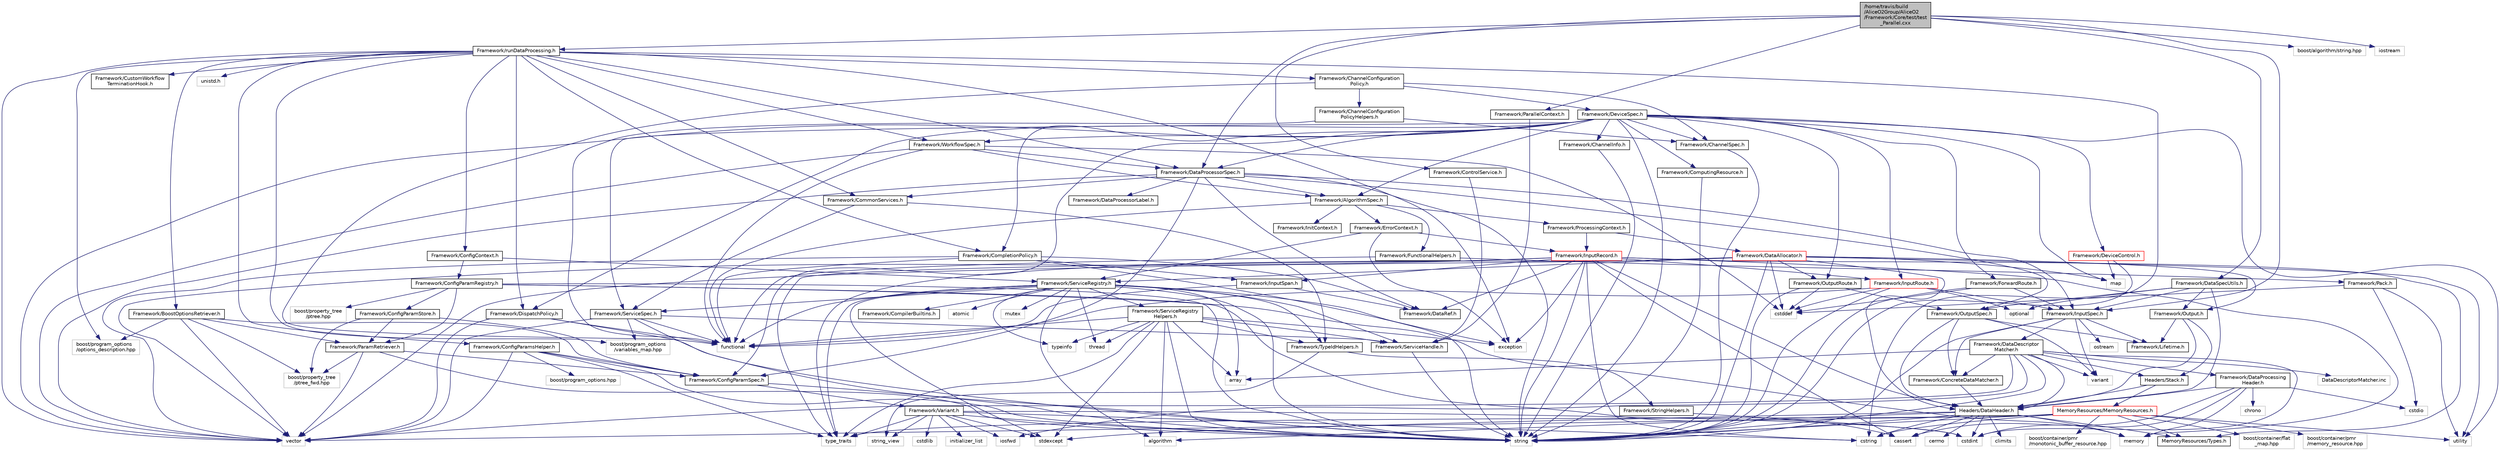 digraph "/home/travis/build/AliceO2Group/AliceO2/Framework/Core/test/test_Parallel.cxx"
{
 // INTERACTIVE_SVG=YES
  bgcolor="transparent";
  edge [fontname="Helvetica",fontsize="10",labelfontname="Helvetica",labelfontsize="10"];
  node [fontname="Helvetica",fontsize="10",shape=record];
  Node0 [label="/home/travis/build\l/AliceO2Group/AliceO2\l/Framework/Core/test/test\l_Parallel.cxx",height=0.2,width=0.4,color="black", fillcolor="grey75", style="filled", fontcolor="black"];
  Node0 -> Node1 [color="midnightblue",fontsize="10",style="solid",fontname="Helvetica"];
  Node1 [label="Framework/InputSpec.h",height=0.2,width=0.4,color="black",URL="$d5/d3f/InputSpec_8h.html"];
  Node1 -> Node2 [color="midnightblue",fontsize="10",style="solid",fontname="Helvetica"];
  Node2 [label="Framework/Lifetime.h",height=0.2,width=0.4,color="black",URL="$dc/dca/Lifetime_8h.html"];
  Node1 -> Node3 [color="midnightblue",fontsize="10",style="solid",fontname="Helvetica"];
  Node3 [label="Framework/ConcreteDataMatcher.h",height=0.2,width=0.4,color="black",URL="$d0/d1b/ConcreteDataMatcher_8h.html"];
  Node3 -> Node4 [color="midnightblue",fontsize="10",style="solid",fontname="Helvetica"];
  Node4 [label="Headers/DataHeader.h",height=0.2,width=0.4,color="black",URL="$dc/dcd/DataHeader_8h.html"];
  Node4 -> Node5 [color="midnightblue",fontsize="10",style="solid",fontname="Helvetica"];
  Node5 [label="cstdint",height=0.2,width=0.4,color="grey75"];
  Node4 -> Node6 [color="midnightblue",fontsize="10",style="solid",fontname="Helvetica"];
  Node6 [label="memory",height=0.2,width=0.4,color="grey75"];
  Node4 -> Node7 [color="midnightblue",fontsize="10",style="solid",fontname="Helvetica"];
  Node7 [label="cassert",height=0.2,width=0.4,color="grey75"];
  Node4 -> Node8 [color="midnightblue",fontsize="10",style="solid",fontname="Helvetica"];
  Node8 [label="cstring",height=0.2,width=0.4,color="grey75"];
  Node4 -> Node9 [color="midnightblue",fontsize="10",style="solid",fontname="Helvetica"];
  Node9 [label="algorithm",height=0.2,width=0.4,color="grey75"];
  Node4 -> Node10 [color="midnightblue",fontsize="10",style="solid",fontname="Helvetica"];
  Node10 [label="stdexcept",height=0.2,width=0.4,color="grey75"];
  Node4 -> Node11 [color="midnightblue",fontsize="10",style="solid",fontname="Helvetica"];
  Node11 [label="string",height=0.2,width=0.4,color="grey75"];
  Node4 -> Node12 [color="midnightblue",fontsize="10",style="solid",fontname="Helvetica"];
  Node12 [label="climits",height=0.2,width=0.4,color="grey75"];
  Node4 -> Node13 [color="midnightblue",fontsize="10",style="solid",fontname="Helvetica"];
  Node13 [label="MemoryResources/Types.h",height=0.2,width=0.4,color="black",URL="$d7/df8/Types_8h.html"];
  Node4 -> Node14 [color="midnightblue",fontsize="10",style="solid",fontname="Helvetica"];
  Node14 [label="cerrno",height=0.2,width=0.4,color="grey75"];
  Node1 -> Node15 [color="midnightblue",fontsize="10",style="solid",fontname="Helvetica"];
  Node15 [label="Framework/DataDescriptor\lMatcher.h",height=0.2,width=0.4,color="black",URL="$d3/da3/DataDescriptorMatcher_8h.html"];
  Node15 -> Node3 [color="midnightblue",fontsize="10",style="solid",fontname="Helvetica"];
  Node15 -> Node16 [color="midnightblue",fontsize="10",style="solid",fontname="Helvetica"];
  Node16 [label="Framework/DataProcessing\lHeader.h",height=0.2,width=0.4,color="black",URL="$d6/dc9/DataProcessingHeader_8h.html"];
  Node16 -> Node4 [color="midnightblue",fontsize="10",style="solid",fontname="Helvetica"];
  Node16 -> Node5 [color="midnightblue",fontsize="10",style="solid",fontname="Helvetica"];
  Node16 -> Node17 [color="midnightblue",fontsize="10",style="solid",fontname="Helvetica"];
  Node17 [label="cstdio",height=0.2,width=0.4,color="grey75"];
  Node16 -> Node6 [color="midnightblue",fontsize="10",style="solid",fontname="Helvetica"];
  Node16 -> Node7 [color="midnightblue",fontsize="10",style="solid",fontname="Helvetica"];
  Node16 -> Node18 [color="midnightblue",fontsize="10",style="solid",fontname="Helvetica"];
  Node18 [label="chrono",height=0.2,width=0.4,color="grey75"];
  Node15 -> Node4 [color="midnightblue",fontsize="10",style="solid",fontname="Helvetica"];
  Node15 -> Node19 [color="midnightblue",fontsize="10",style="solid",fontname="Helvetica"];
  Node19 [label="Headers/Stack.h",height=0.2,width=0.4,color="black",URL="$d4/d00/Headers_2include_2Headers_2Stack_8h.html"];
  Node19 -> Node20 [color="midnightblue",fontsize="10",style="solid",fontname="Helvetica"];
  Node20 [label="MemoryResources/MemoryResources.h",height=0.2,width=0.4,color="red",URL="$dc/d03/MemoryResources_8h.html"];
  Node20 -> Node21 [color="midnightblue",fontsize="10",style="solid",fontname="Helvetica"];
  Node21 [label="boost/container/flat\l_map.hpp",height=0.2,width=0.4,color="grey75"];
  Node20 -> Node22 [color="midnightblue",fontsize="10",style="solid",fontname="Helvetica"];
  Node22 [label="boost/container/pmr\l/memory_resource.hpp",height=0.2,width=0.4,color="grey75"];
  Node20 -> Node23 [color="midnightblue",fontsize="10",style="solid",fontname="Helvetica"];
  Node23 [label="boost/container/pmr\l/monotonic_buffer_resource.hpp",height=0.2,width=0.4,color="grey75"];
  Node20 -> Node8 [color="midnightblue",fontsize="10",style="solid",fontname="Helvetica"];
  Node20 -> Node11 [color="midnightblue",fontsize="10",style="solid",fontname="Helvetica"];
  Node20 -> Node25 [color="midnightblue",fontsize="10",style="solid",fontname="Helvetica"];
  Node25 [label="type_traits",height=0.2,width=0.4,color="grey75"];
  Node20 -> Node26 [color="midnightblue",fontsize="10",style="solid",fontname="Helvetica"];
  Node26 [label="utility",height=0.2,width=0.4,color="grey75"];
  Node20 -> Node27 [color="midnightblue",fontsize="10",style="solid",fontname="Helvetica"];
  Node27 [label="vector",height=0.2,width=0.4,color="grey75"];
  Node20 -> Node13 [color="midnightblue",fontsize="10",style="solid",fontname="Helvetica"];
  Node19 -> Node4 [color="midnightblue",fontsize="10",style="solid",fontname="Helvetica"];
  Node15 -> Node33 [color="midnightblue",fontsize="10",style="solid",fontname="Helvetica"];
  Node33 [label="array",height=0.2,width=0.4,color="grey75"];
  Node15 -> Node5 [color="midnightblue",fontsize="10",style="solid",fontname="Helvetica"];
  Node15 -> Node34 [color="midnightblue",fontsize="10",style="solid",fontname="Helvetica"];
  Node34 [label="iosfwd",height=0.2,width=0.4,color="grey75"];
  Node15 -> Node11 [color="midnightblue",fontsize="10",style="solid",fontname="Helvetica"];
  Node15 -> Node35 [color="midnightblue",fontsize="10",style="solid",fontname="Helvetica"];
  Node35 [label="variant",height=0.2,width=0.4,color="grey75"];
  Node15 -> Node27 [color="midnightblue",fontsize="10",style="solid",fontname="Helvetica"];
  Node15 -> Node36 [color="midnightblue",fontsize="10",style="solid",fontname="Helvetica"];
  Node36 [label="DataDescriptorMatcher.inc",height=0.2,width=0.4,color="grey75"];
  Node1 -> Node11 [color="midnightblue",fontsize="10",style="solid",fontname="Helvetica"];
  Node1 -> Node37 [color="midnightblue",fontsize="10",style="solid",fontname="Helvetica"];
  Node37 [label="ostream",height=0.2,width=0.4,color="grey75"];
  Node1 -> Node35 [color="midnightblue",fontsize="10",style="solid",fontname="Helvetica"];
  Node0 -> Node38 [color="midnightblue",fontsize="10",style="solid",fontname="Helvetica"];
  Node38 [label="Framework/ControlService.h",height=0.2,width=0.4,color="black",URL="$d2/d43/ControlService_8h.html"];
  Node38 -> Node39 [color="midnightblue",fontsize="10",style="solid",fontname="Helvetica"];
  Node39 [label="Framework/ServiceHandle.h",height=0.2,width=0.4,color="black",URL="$d3/d28/ServiceHandle_8h.html"];
  Node39 -> Node11 [color="midnightblue",fontsize="10",style="solid",fontname="Helvetica"];
  Node0 -> Node40 [color="midnightblue",fontsize="10",style="solid",fontname="Helvetica"];
  Node40 [label="Framework/DataProcessorSpec.h",height=0.2,width=0.4,color="black",URL="$d0/df4/DataProcessorSpec_8h.html"];
  Node40 -> Node41 [color="midnightblue",fontsize="10",style="solid",fontname="Helvetica"];
  Node41 [label="Framework/AlgorithmSpec.h",height=0.2,width=0.4,color="black",URL="$d0/d14/AlgorithmSpec_8h.html"];
  Node41 -> Node42 [color="midnightblue",fontsize="10",style="solid",fontname="Helvetica"];
  Node42 [label="Framework/ProcessingContext.h",height=0.2,width=0.4,color="black",URL="$de/d6a/ProcessingContext_8h.html"];
  Node42 -> Node43 [color="midnightblue",fontsize="10",style="solid",fontname="Helvetica"];
  Node43 [label="Framework/InputRecord.h",height=0.2,width=0.4,color="red",URL="$d6/d5c/InputRecord_8h.html"];
  Node43 -> Node44 [color="midnightblue",fontsize="10",style="solid",fontname="Helvetica"];
  Node44 [label="Framework/DataRef.h",height=0.2,width=0.4,color="black",URL="$d5/dfb/DataRef_8h.html"];
  Node43 -> Node81 [color="midnightblue",fontsize="10",style="solid",fontname="Helvetica"];
  Node81 [label="Framework/InputRoute.h",height=0.2,width=0.4,color="red",URL="$d5/d19/InputRoute_8h.html"];
  Node81 -> Node1 [color="midnightblue",fontsize="10",style="solid",fontname="Helvetica"];
  Node81 -> Node85 [color="midnightblue",fontsize="10",style="solid",fontname="Helvetica"];
  Node85 [label="cstddef",height=0.2,width=0.4,color="grey75"];
  Node81 -> Node11 [color="midnightblue",fontsize="10",style="solid",fontname="Helvetica"];
  Node81 -> Node84 [color="midnightblue",fontsize="10",style="solid",fontname="Helvetica"];
  Node84 [label="functional",height=0.2,width=0.4,color="grey75"];
  Node81 -> Node78 [color="midnightblue",fontsize="10",style="solid",fontname="Helvetica"];
  Node78 [label="optional",height=0.2,width=0.4,color="grey75"];
  Node43 -> Node86 [color="midnightblue",fontsize="10",style="solid",fontname="Helvetica"];
  Node86 [label="Framework/InputSpan.h",height=0.2,width=0.4,color="black",URL="$da/d0f/InputSpan_8h.html"];
  Node86 -> Node44 [color="midnightblue",fontsize="10",style="solid",fontname="Helvetica"];
  Node86 -> Node84 [color="midnightblue",fontsize="10",style="solid",fontname="Helvetica"];
  Node43 -> Node13 [color="midnightblue",fontsize="10",style="solid",fontname="Helvetica"];
  Node43 -> Node4 [color="midnightblue",fontsize="10",style="solid",fontname="Helvetica"];
  Node43 -> Node11 [color="midnightblue",fontsize="10",style="solid",fontname="Helvetica"];
  Node43 -> Node27 [color="midnightblue",fontsize="10",style="solid",fontname="Helvetica"];
  Node43 -> Node8 [color="midnightblue",fontsize="10",style="solid",fontname="Helvetica"];
  Node43 -> Node7 [color="midnightblue",fontsize="10",style="solid",fontname="Helvetica"];
  Node43 -> Node89 [color="midnightblue",fontsize="10",style="solid",fontname="Helvetica"];
  Node89 [label="exception",height=0.2,width=0.4,color="grey75"];
  Node43 -> Node6 [color="midnightblue",fontsize="10",style="solid",fontname="Helvetica"];
  Node43 -> Node25 [color="midnightblue",fontsize="10",style="solid",fontname="Helvetica"];
  Node42 -> Node90 [color="midnightblue",fontsize="10",style="solid",fontname="Helvetica"];
  Node90 [label="Framework/DataAllocator.h",height=0.2,width=0.4,color="red",URL="$d1/d28/DataAllocator_8h.html"];
  Node90 -> Node77 [color="midnightblue",fontsize="10",style="solid",fontname="Helvetica"];
  Node77 [label="Framework/Output.h",height=0.2,width=0.4,color="black",URL="$d3/ddf/Output_8h.html"];
  Node77 -> Node4 [color="midnightblue",fontsize="10",style="solid",fontname="Helvetica"];
  Node77 -> Node2 [color="midnightblue",fontsize="10",style="solid",fontname="Helvetica"];
  Node77 -> Node19 [color="midnightblue",fontsize="10",style="solid",fontname="Helvetica"];
  Node90 -> Node100 [color="midnightblue",fontsize="10",style="solid",fontname="Helvetica"];
  Node100 [label="Framework/OutputRoute.h",height=0.2,width=0.4,color="black",URL="$d6/df4/OutputRoute_8h.html"];
  Node100 -> Node76 [color="midnightblue",fontsize="10",style="solid",fontname="Helvetica"];
  Node76 [label="Framework/OutputSpec.h",height=0.2,width=0.4,color="black",URL="$db/d2d/OutputSpec_8h.html"];
  Node76 -> Node4 [color="midnightblue",fontsize="10",style="solid",fontname="Helvetica"];
  Node76 -> Node2 [color="midnightblue",fontsize="10",style="solid",fontname="Helvetica"];
  Node76 -> Node3 [color="midnightblue",fontsize="10",style="solid",fontname="Helvetica"];
  Node76 -> Node35 [color="midnightblue",fontsize="10",style="solid",fontname="Helvetica"];
  Node100 -> Node85 [color="midnightblue",fontsize="10",style="solid",fontname="Helvetica"];
  Node100 -> Node11 [color="midnightblue",fontsize="10",style="solid",fontname="Helvetica"];
  Node90 -> Node103 [color="midnightblue",fontsize="10",style="solid",fontname="Helvetica"];
  Node103 [label="Framework/ServiceRegistry.h",height=0.2,width=0.4,color="black",URL="$d8/d17/ServiceRegistry_8h.html"];
  Node103 -> Node39 [color="midnightblue",fontsize="10",style="solid",fontname="Helvetica"];
  Node103 -> Node104 [color="midnightblue",fontsize="10",style="solid",fontname="Helvetica"];
  Node104 [label="Framework/ServiceSpec.h",height=0.2,width=0.4,color="black",URL="$d4/d61/ServiceSpec_8h.html"];
  Node104 -> Node39 [color="midnightblue",fontsize="10",style="solid",fontname="Helvetica"];
  Node104 -> Node84 [color="midnightblue",fontsize="10",style="solid",fontname="Helvetica"];
  Node104 -> Node11 [color="midnightblue",fontsize="10",style="solid",fontname="Helvetica"];
  Node104 -> Node27 [color="midnightblue",fontsize="10",style="solid",fontname="Helvetica"];
  Node104 -> Node105 [color="midnightblue",fontsize="10",style="solid",fontname="Helvetica"];
  Node105 [label="boost/program_options\l/variables_map.hpp",height=0.2,width=0.4,color="grey75"];
  Node103 -> Node106 [color="midnightblue",fontsize="10",style="solid",fontname="Helvetica"];
  Node106 [label="Framework/ServiceRegistry\lHelpers.h",height=0.2,width=0.4,color="black",URL="$d0/d6d/ServiceRegistryHelpers_8h.html"];
  Node106 -> Node39 [color="midnightblue",fontsize="10",style="solid",fontname="Helvetica"];
  Node106 -> Node107 [color="midnightblue",fontsize="10",style="solid",fontname="Helvetica"];
  Node107 [label="Framework/TypeIdHelpers.h",height=0.2,width=0.4,color="black",URL="$d2/d9a/TypeIdHelpers_8h.html"];
  Node107 -> Node108 [color="midnightblue",fontsize="10",style="solid",fontname="Helvetica"];
  Node108 [label="string_view",height=0.2,width=0.4,color="grey75"];
  Node107 -> Node109 [color="midnightblue",fontsize="10",style="solid",fontname="Helvetica"];
  Node109 [label="Framework/StringHelpers.h",height=0.2,width=0.4,color="black",URL="$db/dff/StringHelpers_8h.html"];
  Node109 -> Node5 [color="midnightblue",fontsize="10",style="solid",fontname="Helvetica"];
  Node106 -> Node9 [color="midnightblue",fontsize="10",style="solid",fontname="Helvetica"];
  Node106 -> Node33 [color="midnightblue",fontsize="10",style="solid",fontname="Helvetica"];
  Node106 -> Node89 [color="midnightblue",fontsize="10",style="solid",fontname="Helvetica"];
  Node106 -> Node84 [color="midnightblue",fontsize="10",style="solid",fontname="Helvetica"];
  Node106 -> Node11 [color="midnightblue",fontsize="10",style="solid",fontname="Helvetica"];
  Node106 -> Node25 [color="midnightblue",fontsize="10",style="solid",fontname="Helvetica"];
  Node106 -> Node110 [color="midnightblue",fontsize="10",style="solid",fontname="Helvetica"];
  Node110 [label="typeinfo",height=0.2,width=0.4,color="grey75"];
  Node106 -> Node10 [color="midnightblue",fontsize="10",style="solid",fontname="Helvetica"];
  Node106 -> Node111 [color="midnightblue",fontsize="10",style="solid",fontname="Helvetica"];
  Node111 [label="thread",height=0.2,width=0.4,color="grey75"];
  Node103 -> Node112 [color="midnightblue",fontsize="10",style="solid",fontname="Helvetica"];
  Node112 [label="Framework/CompilerBuiltins.h",height=0.2,width=0.4,color="black",URL="$d9/de8/CompilerBuiltins_8h.html"];
  Node103 -> Node107 [color="midnightblue",fontsize="10",style="solid",fontname="Helvetica"];
  Node103 -> Node9 [color="midnightblue",fontsize="10",style="solid",fontname="Helvetica"];
  Node103 -> Node33 [color="midnightblue",fontsize="10",style="solid",fontname="Helvetica"];
  Node103 -> Node89 [color="midnightblue",fontsize="10",style="solid",fontname="Helvetica"];
  Node103 -> Node84 [color="midnightblue",fontsize="10",style="solid",fontname="Helvetica"];
  Node103 -> Node11 [color="midnightblue",fontsize="10",style="solid",fontname="Helvetica"];
  Node103 -> Node25 [color="midnightblue",fontsize="10",style="solid",fontname="Helvetica"];
  Node103 -> Node110 [color="midnightblue",fontsize="10",style="solid",fontname="Helvetica"];
  Node103 -> Node10 [color="midnightblue",fontsize="10",style="solid",fontname="Helvetica"];
  Node103 -> Node111 [color="midnightblue",fontsize="10",style="solid",fontname="Helvetica"];
  Node103 -> Node113 [color="midnightblue",fontsize="10",style="solid",fontname="Helvetica"];
  Node113 [label="atomic",height=0.2,width=0.4,color="grey75"];
  Node103 -> Node55 [color="midnightblue",fontsize="10",style="solid",fontname="Helvetica"];
  Node55 [label="mutex",height=0.2,width=0.4,color="grey75"];
  Node90 -> Node4 [color="midnightblue",fontsize="10",style="solid",fontname="Helvetica"];
  Node90 -> Node27 [color="midnightblue",fontsize="10",style="solid",fontname="Helvetica"];
  Node90 -> Node65 [color="midnightblue",fontsize="10",style="solid",fontname="Helvetica"];
  Node65 [label="map",height=0.2,width=0.4,color="grey75"];
  Node90 -> Node11 [color="midnightblue",fontsize="10",style="solid",fontname="Helvetica"];
  Node90 -> Node26 [color="midnightblue",fontsize="10",style="solid",fontname="Helvetica"];
  Node90 -> Node25 [color="midnightblue",fontsize="10",style="solid",fontname="Helvetica"];
  Node90 -> Node85 [color="midnightblue",fontsize="10",style="solid",fontname="Helvetica"];
  Node41 -> Node114 [color="midnightblue",fontsize="10",style="solid",fontname="Helvetica"];
  Node114 [label="Framework/ErrorContext.h",height=0.2,width=0.4,color="black",URL="$d7/dad/ErrorContext_8h.html"];
  Node114 -> Node43 [color="midnightblue",fontsize="10",style="solid",fontname="Helvetica"];
  Node114 -> Node103 [color="midnightblue",fontsize="10",style="solid",fontname="Helvetica"];
  Node114 -> Node89 [color="midnightblue",fontsize="10",style="solid",fontname="Helvetica"];
  Node41 -> Node115 [color="midnightblue",fontsize="10",style="solid",fontname="Helvetica"];
  Node115 [label="Framework/InitContext.h",height=0.2,width=0.4,color="black",URL="$d4/d2b/InitContext_8h.html"];
  Node41 -> Node116 [color="midnightblue",fontsize="10",style="solid",fontname="Helvetica"];
  Node116 [label="Framework/FunctionalHelpers.h",height=0.2,width=0.4,color="black",URL="$de/d9b/FunctionalHelpers_8h.html"];
  Node116 -> Node117 [color="midnightblue",fontsize="10",style="solid",fontname="Helvetica"];
  Node117 [label="Framework/Pack.h",height=0.2,width=0.4,color="black",URL="$dd/dce/Pack_8h.html"];
  Node117 -> Node85 [color="midnightblue",fontsize="10",style="solid",fontname="Helvetica"];
  Node117 -> Node26 [color="midnightblue",fontsize="10",style="solid",fontname="Helvetica"];
  Node117 -> Node17 [color="midnightblue",fontsize="10",style="solid",fontname="Helvetica"];
  Node116 -> Node84 [color="midnightblue",fontsize="10",style="solid",fontname="Helvetica"];
  Node41 -> Node84 [color="midnightblue",fontsize="10",style="solid",fontname="Helvetica"];
  Node40 -> Node118 [color="midnightblue",fontsize="10",style="solid",fontname="Helvetica"];
  Node118 [label="Framework/ConfigParamSpec.h",height=0.2,width=0.4,color="black",URL="$d0/d1c/ConfigParamSpec_8h.html"];
  Node118 -> Node119 [color="midnightblue",fontsize="10",style="solid",fontname="Helvetica"];
  Node119 [label="Framework/Variant.h",height=0.2,width=0.4,color="black",URL="$de/d56/Variant_8h.html"];
  Node119 -> Node25 [color="midnightblue",fontsize="10",style="solid",fontname="Helvetica"];
  Node119 -> Node8 [color="midnightblue",fontsize="10",style="solid",fontname="Helvetica"];
  Node119 -> Node5 [color="midnightblue",fontsize="10",style="solid",fontname="Helvetica"];
  Node119 -> Node120 [color="midnightblue",fontsize="10",style="solid",fontname="Helvetica"];
  Node120 [label="cstdlib",height=0.2,width=0.4,color="grey75"];
  Node119 -> Node10 [color="midnightblue",fontsize="10",style="solid",fontname="Helvetica"];
  Node119 -> Node34 [color="midnightblue",fontsize="10",style="solid",fontname="Helvetica"];
  Node119 -> Node121 [color="midnightblue",fontsize="10",style="solid",fontname="Helvetica"];
  Node121 [label="initializer_list",height=0.2,width=0.4,color="grey75"];
  Node119 -> Node108 [color="midnightblue",fontsize="10",style="solid",fontname="Helvetica"];
  Node119 -> Node11 [color="midnightblue",fontsize="10",style="solid",fontname="Helvetica"];
  Node118 -> Node11 [color="midnightblue",fontsize="10",style="solid",fontname="Helvetica"];
  Node40 -> Node122 [color="midnightblue",fontsize="10",style="solid",fontname="Helvetica"];
  Node122 [label="Framework/DataProcessorLabel.h",height=0.2,width=0.4,color="black",URL="$d1/df2/DataProcessorLabel_8h.html"];
  Node40 -> Node44 [color="midnightblue",fontsize="10",style="solid",fontname="Helvetica"];
  Node40 -> Node1 [color="midnightblue",fontsize="10",style="solid",fontname="Helvetica"];
  Node40 -> Node76 [color="midnightblue",fontsize="10",style="solid",fontname="Helvetica"];
  Node40 -> Node123 [color="midnightblue",fontsize="10",style="solid",fontname="Helvetica"];
  Node123 [label="Framework/CommonServices.h",height=0.2,width=0.4,color="black",URL="$d8/d02/CommonServices_8h.html"];
  Node123 -> Node104 [color="midnightblue",fontsize="10",style="solid",fontname="Helvetica"];
  Node123 -> Node107 [color="midnightblue",fontsize="10",style="solid",fontname="Helvetica"];
  Node40 -> Node11 [color="midnightblue",fontsize="10",style="solid",fontname="Helvetica"];
  Node40 -> Node27 [color="midnightblue",fontsize="10",style="solid",fontname="Helvetica"];
  Node0 -> Node75 [color="midnightblue",fontsize="10",style="solid",fontname="Helvetica"];
  Node75 [label="Framework/DataSpecUtils.h",height=0.2,width=0.4,color="black",URL="$d6/d68/DataSpecUtils_8h.html"];
  Node75 -> Node76 [color="midnightblue",fontsize="10",style="solid",fontname="Helvetica"];
  Node75 -> Node1 [color="midnightblue",fontsize="10",style="solid",fontname="Helvetica"];
  Node75 -> Node4 [color="midnightblue",fontsize="10",style="solid",fontname="Helvetica"];
  Node75 -> Node77 [color="midnightblue",fontsize="10",style="solid",fontname="Helvetica"];
  Node75 -> Node78 [color="midnightblue",fontsize="10",style="solid",fontname="Helvetica"];
  Node0 -> Node124 [color="midnightblue",fontsize="10",style="solid",fontname="Helvetica"];
  Node124 [label="Framework/ParallelContext.h",height=0.2,width=0.4,color="black",URL="$d0/d16/ParallelContext_8h.html"];
  Node124 -> Node39 [color="midnightblue",fontsize="10",style="solid",fontname="Helvetica"];
  Node0 -> Node125 [color="midnightblue",fontsize="10",style="solid",fontname="Helvetica"];
  Node125 [label="Framework/runDataProcessing.h",height=0.2,width=0.4,color="black",URL="$db/dd0/runDataProcessing_8h.html"];
  Node125 -> Node126 [color="midnightblue",fontsize="10",style="solid",fontname="Helvetica"];
  Node126 [label="Framework/ChannelConfiguration\lPolicy.h",height=0.2,width=0.4,color="black",URL="$dd/d0f/ChannelConfigurationPolicy_8h.html"];
  Node126 -> Node127 [color="midnightblue",fontsize="10",style="solid",fontname="Helvetica"];
  Node127 [label="Framework/ChannelConfiguration\lPolicyHelpers.h",height=0.2,width=0.4,color="black",URL="$d6/d05/ChannelConfigurationPolicyHelpers_8h.html"];
  Node127 -> Node128 [color="midnightblue",fontsize="10",style="solid",fontname="Helvetica"];
  Node128 [label="Framework/ChannelSpec.h",height=0.2,width=0.4,color="black",URL="$d6/d72/ChannelSpec_8h.html"];
  Node128 -> Node11 [color="midnightblue",fontsize="10",style="solid",fontname="Helvetica"];
  Node127 -> Node84 [color="midnightblue",fontsize="10",style="solid",fontname="Helvetica"];
  Node126 -> Node128 [color="midnightblue",fontsize="10",style="solid",fontname="Helvetica"];
  Node126 -> Node129 [color="midnightblue",fontsize="10",style="solid",fontname="Helvetica"];
  Node129 [label="Framework/DeviceSpec.h",height=0.2,width=0.4,color="black",URL="$df/de8/DeviceSpec_8h.html"];
  Node129 -> Node130 [color="midnightblue",fontsize="10",style="solid",fontname="Helvetica"];
  Node130 [label="Framework/WorkflowSpec.h",height=0.2,width=0.4,color="black",URL="$df/da1/WorkflowSpec_8h.html"];
  Node130 -> Node40 [color="midnightblue",fontsize="10",style="solid",fontname="Helvetica"];
  Node130 -> Node41 [color="midnightblue",fontsize="10",style="solid",fontname="Helvetica"];
  Node130 -> Node27 [color="midnightblue",fontsize="10",style="solid",fontname="Helvetica"];
  Node130 -> Node84 [color="midnightblue",fontsize="10",style="solid",fontname="Helvetica"];
  Node130 -> Node85 [color="midnightblue",fontsize="10",style="solid",fontname="Helvetica"];
  Node129 -> Node131 [color="midnightblue",fontsize="10",style="solid",fontname="Helvetica"];
  Node131 [label="Framework/ComputingResource.h",height=0.2,width=0.4,color="black",URL="$d8/d62/ComputingResource_8h.html"];
  Node131 -> Node11 [color="midnightblue",fontsize="10",style="solid",fontname="Helvetica"];
  Node129 -> Node40 [color="midnightblue",fontsize="10",style="solid",fontname="Helvetica"];
  Node129 -> Node128 [color="midnightblue",fontsize="10",style="solid",fontname="Helvetica"];
  Node129 -> Node132 [color="midnightblue",fontsize="10",style="solid",fontname="Helvetica"];
  Node132 [label="Framework/ChannelInfo.h",height=0.2,width=0.4,color="black",URL="$dd/de5/ChannelInfo_8h.html"];
  Node132 -> Node11 [color="midnightblue",fontsize="10",style="solid",fontname="Helvetica"];
  Node129 -> Node133 [color="midnightblue",fontsize="10",style="solid",fontname="Helvetica"];
  Node133 [label="Framework/DeviceControl.h",height=0.2,width=0.4,color="red",URL="$d2/d2c/DeviceControl_8h.html"];
  Node133 -> Node65 [color="midnightblue",fontsize="10",style="solid",fontname="Helvetica"];
  Node133 -> Node11 [color="midnightblue",fontsize="10",style="solid",fontname="Helvetica"];
  Node129 -> Node41 [color="midnightblue",fontsize="10",style="solid",fontname="Helvetica"];
  Node129 -> Node118 [color="midnightblue",fontsize="10",style="solid",fontname="Helvetica"];
  Node129 -> Node135 [color="midnightblue",fontsize="10",style="solid",fontname="Helvetica"];
  Node135 [label="Framework/ForwardRoute.h",height=0.2,width=0.4,color="black",URL="$d7/d12/ForwardRoute_8h.html"];
  Node135 -> Node1 [color="midnightblue",fontsize="10",style="solid",fontname="Helvetica"];
  Node135 -> Node85 [color="midnightblue",fontsize="10",style="solid",fontname="Helvetica"];
  Node135 -> Node11 [color="midnightblue",fontsize="10",style="solid",fontname="Helvetica"];
  Node129 -> Node81 [color="midnightblue",fontsize="10",style="solid",fontname="Helvetica"];
  Node129 -> Node100 [color="midnightblue",fontsize="10",style="solid",fontname="Helvetica"];
  Node129 -> Node136 [color="midnightblue",fontsize="10",style="solid",fontname="Helvetica"];
  Node136 [label="Framework/CompletionPolicy.h",height=0.2,width=0.4,color="black",URL="$df/dd6/CompletionPolicy_8h.html"];
  Node136 -> Node44 [color="midnightblue",fontsize="10",style="solid",fontname="Helvetica"];
  Node136 -> Node86 [color="midnightblue",fontsize="10",style="solid",fontname="Helvetica"];
  Node136 -> Node84 [color="midnightblue",fontsize="10",style="solid",fontname="Helvetica"];
  Node136 -> Node11 [color="midnightblue",fontsize="10",style="solid",fontname="Helvetica"];
  Node136 -> Node27 [color="midnightblue",fontsize="10",style="solid",fontname="Helvetica"];
  Node129 -> Node93 [color="midnightblue",fontsize="10",style="solid",fontname="Helvetica"];
  Node93 [label="Framework/DispatchPolicy.h",height=0.2,width=0.4,color="black",URL="$da/de6/DispatchPolicy_8h.html"];
  Node93 -> Node84 [color="midnightblue",fontsize="10",style="solid",fontname="Helvetica"];
  Node93 -> Node11 [color="midnightblue",fontsize="10",style="solid",fontname="Helvetica"];
  Node93 -> Node27 [color="midnightblue",fontsize="10",style="solid",fontname="Helvetica"];
  Node129 -> Node104 [color="midnightblue",fontsize="10",style="solid",fontname="Helvetica"];
  Node129 -> Node27 [color="midnightblue",fontsize="10",style="solid",fontname="Helvetica"];
  Node129 -> Node11 [color="midnightblue",fontsize="10",style="solid",fontname="Helvetica"];
  Node129 -> Node65 [color="midnightblue",fontsize="10",style="solid",fontname="Helvetica"];
  Node129 -> Node26 [color="midnightblue",fontsize="10",style="solid",fontname="Helvetica"];
  Node126 -> Node84 [color="midnightblue",fontsize="10",style="solid",fontname="Helvetica"];
  Node125 -> Node136 [color="midnightblue",fontsize="10",style="solid",fontname="Helvetica"];
  Node125 -> Node93 [color="midnightblue",fontsize="10",style="solid",fontname="Helvetica"];
  Node125 -> Node137 [color="midnightblue",fontsize="10",style="solid",fontname="Helvetica"];
  Node137 [label="Framework/ConfigParamsHelper.h",height=0.2,width=0.4,color="black",URL="$dd/d2b/ConfigParamsHelper_8h.html"];
  Node137 -> Node118 [color="midnightblue",fontsize="10",style="solid",fontname="Helvetica"];
  Node137 -> Node138 [color="midnightblue",fontsize="10",style="solid",fontname="Helvetica"];
  Node138 [label="boost/program_options.hpp",height=0.2,width=0.4,color="grey75"];
  Node137 -> Node11 [color="midnightblue",fontsize="10",style="solid",fontname="Helvetica"];
  Node137 -> Node27 [color="midnightblue",fontsize="10",style="solid",fontname="Helvetica"];
  Node137 -> Node25 [color="midnightblue",fontsize="10",style="solid",fontname="Helvetica"];
  Node125 -> Node40 [color="midnightblue",fontsize="10",style="solid",fontname="Helvetica"];
  Node125 -> Node130 [color="midnightblue",fontsize="10",style="solid",fontname="Helvetica"];
  Node125 -> Node139 [color="midnightblue",fontsize="10",style="solid",fontname="Helvetica"];
  Node139 [label="Framework/ConfigContext.h",height=0.2,width=0.4,color="black",URL="$d7/d2e/ConfigContext_8h.html"];
  Node139 -> Node140 [color="midnightblue",fontsize="10",style="solid",fontname="Helvetica"];
  Node140 [label="Framework/ConfigParamRegistry.h",height=0.2,width=0.4,color="black",URL="$de/dc6/ConfigParamRegistry_8h.html"];
  Node140 -> Node141 [color="midnightblue",fontsize="10",style="solid",fontname="Helvetica"];
  Node141 [label="Framework/ParamRetriever.h",height=0.2,width=0.4,color="black",URL="$df/d72/ParamRetriever_8h.html"];
  Node141 -> Node118 [color="midnightblue",fontsize="10",style="solid",fontname="Helvetica"];
  Node141 -> Node142 [color="midnightblue",fontsize="10",style="solid",fontname="Helvetica"];
  Node142 [label="boost/property_tree\l/ptree_fwd.hpp",height=0.2,width=0.4,color="grey75"];
  Node141 -> Node11 [color="midnightblue",fontsize="10",style="solid",fontname="Helvetica"];
  Node141 -> Node27 [color="midnightblue",fontsize="10",style="solid",fontname="Helvetica"];
  Node140 -> Node143 [color="midnightblue",fontsize="10",style="solid",fontname="Helvetica"];
  Node143 [label="Framework/ConfigParamStore.h",height=0.2,width=0.4,color="black",URL="$dd/daf/ConfigParamStore_8h.html"];
  Node143 -> Node141 [color="midnightblue",fontsize="10",style="solid",fontname="Helvetica"];
  Node143 -> Node118 [color="midnightblue",fontsize="10",style="solid",fontname="Helvetica"];
  Node143 -> Node142 [color="midnightblue",fontsize="10",style="solid",fontname="Helvetica"];
  Node140 -> Node144 [color="midnightblue",fontsize="10",style="solid",fontname="Helvetica"];
  Node144 [label="boost/property_tree\l/ptree.hpp",height=0.2,width=0.4,color="grey75"];
  Node140 -> Node6 [color="midnightblue",fontsize="10",style="solid",fontname="Helvetica"];
  Node140 -> Node11 [color="midnightblue",fontsize="10",style="solid",fontname="Helvetica"];
  Node140 -> Node7 [color="midnightblue",fontsize="10",style="solid",fontname="Helvetica"];
  Node139 -> Node103 [color="midnightblue",fontsize="10",style="solid",fontname="Helvetica"];
  Node125 -> Node145 [color="midnightblue",fontsize="10",style="solid",fontname="Helvetica"];
  Node145 [label="Framework/BoostOptionsRetriever.h",height=0.2,width=0.4,color="black",URL="$d3/d7e/BoostOptionsRetriever_8h.html"];
  Node145 -> Node118 [color="midnightblue",fontsize="10",style="solid",fontname="Helvetica"];
  Node145 -> Node141 [color="midnightblue",fontsize="10",style="solid",fontname="Helvetica"];
  Node145 -> Node142 [color="midnightblue",fontsize="10",style="solid",fontname="Helvetica"];
  Node145 -> Node146 [color="midnightblue",fontsize="10",style="solid",fontname="Helvetica"];
  Node146 [label="boost/program_options\l/options_description.hpp",height=0.2,width=0.4,color="grey75"];
  Node145 -> Node27 [color="midnightblue",fontsize="10",style="solid",fontname="Helvetica"];
  Node125 -> Node147 [color="midnightblue",fontsize="10",style="solid",fontname="Helvetica"];
  Node147 [label="Framework/CustomWorkflow\lTerminationHook.h",height=0.2,width=0.4,color="black",URL="$da/def/CustomWorkflowTerminationHook_8h.html"];
  Node125 -> Node123 [color="midnightblue",fontsize="10",style="solid",fontname="Helvetica"];
  Node125 -> Node146 [color="midnightblue",fontsize="10",style="solid",fontname="Helvetica"];
  Node125 -> Node105 [color="midnightblue",fontsize="10",style="solid",fontname="Helvetica"];
  Node125 -> Node148 [color="midnightblue",fontsize="10",style="solid",fontname="Helvetica"];
  Node148 [label="unistd.h",height=0.2,width=0.4,color="grey75"];
  Node125 -> Node27 [color="midnightblue",fontsize="10",style="solid",fontname="Helvetica"];
  Node125 -> Node8 [color="midnightblue",fontsize="10",style="solid",fontname="Helvetica"];
  Node125 -> Node89 [color="midnightblue",fontsize="10",style="solid",fontname="Helvetica"];
  Node0 -> Node149 [color="midnightblue",fontsize="10",style="solid",fontname="Helvetica"];
  Node149 [label="boost/algorithm/string.hpp",height=0.2,width=0.4,color="grey75"];
  Node0 -> Node150 [color="midnightblue",fontsize="10",style="solid",fontname="Helvetica"];
  Node150 [label="iostream",height=0.2,width=0.4,color="grey75"];
}
